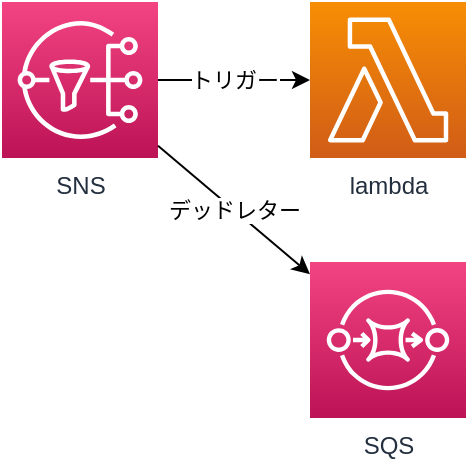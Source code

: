 <mxfile version="12.8.8" type="github">
  <diagram id="FXHBhL2skW2fsoHFN0Pb" name="Page-1">
    <mxGraphModel dx="1024" dy="493" grid="1" gridSize="10" guides="1" tooltips="1" connect="1" arrows="1" fold="1" page="1" pageScale="1" pageWidth="1654" pageHeight="1169" math="0" shadow="0">
      <root>
        <mxCell id="0" />
        <mxCell id="1" parent="0" />
        <mxCell id="JpZ2tGvvIAXSE17J--yN-3" value="lambda" style="outlineConnect=0;fontColor=#232F3E;gradientColor=#F78E04;gradientDirection=north;fillColor=#D05C17;strokeColor=#ffffff;dashed=0;verticalLabelPosition=bottom;verticalAlign=top;align=center;html=1;fontSize=12;fontStyle=0;aspect=fixed;shape=mxgraph.aws4.resourceIcon;resIcon=mxgraph.aws4.lambda;" parent="1" vertex="1">
          <mxGeometry x="252" y="70" width="78" height="78" as="geometry" />
        </mxCell>
        <mxCell id="JpZ2tGvvIAXSE17J--yN-4" value="トリガー" style="endArrow=classic;html=1;" parent="1" source="zcSf-R6eLYX6SSCFAuzF-1" target="JpZ2tGvvIAXSE17J--yN-3" edge="1">
          <mxGeometry width="50" height="50" relative="1" as="geometry">
            <mxPoint x="178" y="109" as="sourcePoint" />
            <mxPoint x="240" y="113" as="targetPoint" />
          </mxGeometry>
        </mxCell>
        <mxCell id="zcSf-R6eLYX6SSCFAuzF-1" value="SNS" style="outlineConnect=0;fontColor=#232F3E;gradientColor=#F34482;gradientDirection=north;fillColor=#BC1356;strokeColor=#ffffff;dashed=0;verticalLabelPosition=bottom;verticalAlign=top;align=center;html=1;fontSize=12;fontStyle=0;aspect=fixed;shape=mxgraph.aws4.resourceIcon;resIcon=mxgraph.aws4.sns;" parent="1" vertex="1">
          <mxGeometry x="98" y="70" width="78" height="78" as="geometry" />
        </mxCell>
        <mxCell id="Xo3wrsyjri3R0AqeJEUa-2" value="SQS" style="outlineConnect=0;fontColor=#232F3E;gradientColor=#F34482;gradientDirection=north;fillColor=#BC1356;strokeColor=#ffffff;dashed=0;verticalLabelPosition=bottom;verticalAlign=top;align=center;html=1;fontSize=12;fontStyle=0;aspect=fixed;shape=mxgraph.aws4.resourceIcon;resIcon=mxgraph.aws4.sqs;" parent="1" vertex="1">
          <mxGeometry x="252" y="200" width="78" height="78" as="geometry" />
        </mxCell>
        <mxCell id="Xo3wrsyjri3R0AqeJEUa-3" value="デッドレター" style="endArrow=classic;html=1;" parent="1" source="zcSf-R6eLYX6SSCFAuzF-1" target="Xo3wrsyjri3R0AqeJEUa-2" edge="1">
          <mxGeometry width="50" height="50" relative="1" as="geometry">
            <mxPoint x="186" y="119" as="sourcePoint" />
            <mxPoint x="262" y="119" as="targetPoint" />
          </mxGeometry>
        </mxCell>
      </root>
    </mxGraphModel>
  </diagram>
</mxfile>
